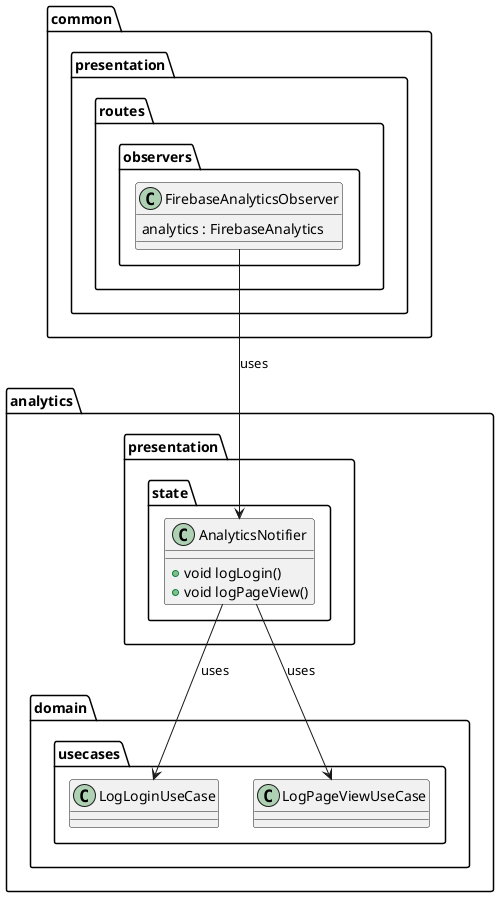 @startuml
package analytics.presentation.state {
    class AnalyticsNotifier {
        + void logLogin()
        + void logPageView()
    }
}

package common.presentation.routes.observers {
    class FirebaseAnalyticsObserver {
        analytics : FirebaseAnalytics
    }
}

package analytics.domain.usecases {
    class LogLoginUseCase{}
    class LogPageViewUseCase{}
}

AnalyticsNotifier --> LogLoginUseCase : uses
AnalyticsNotifier --> LogPageViewUseCase : uses
FirebaseAnalyticsObserver --> AnalyticsNotifier : uses
@enduml
